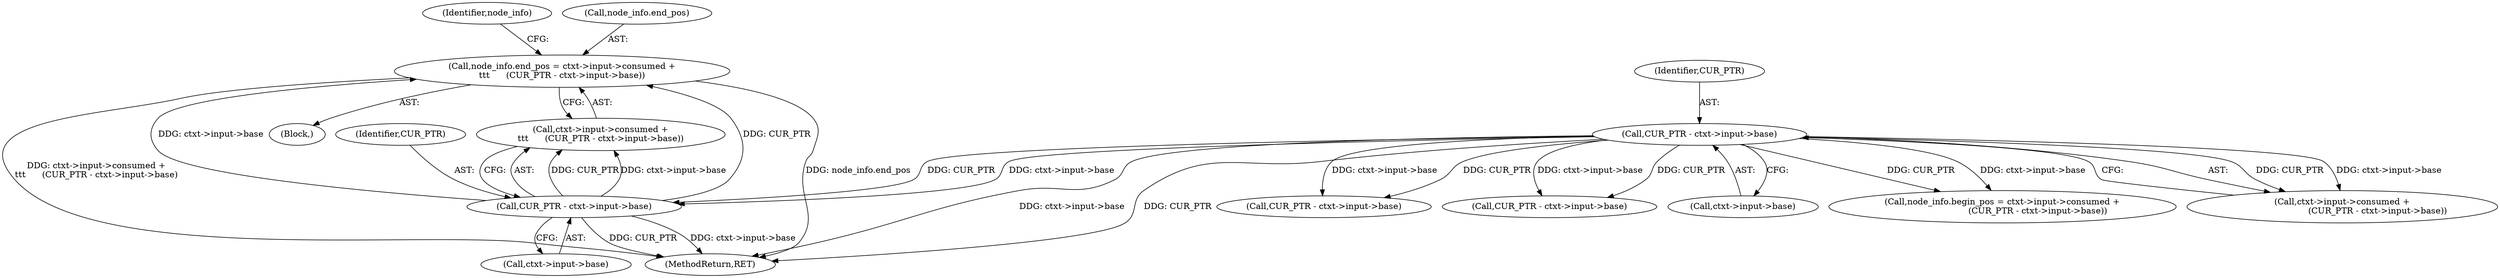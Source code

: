 digraph "0_Chrome_d0947db40187f4708c58e64cbd6013faf9eddeed_13@integer" {
"1000402" [label="(Call,node_info.end_pos = ctxt->input->consumed +\n\t\t\t      (CUR_PTR - ctxt->input->base))"];
"1000412" [label="(Call,CUR_PTR - ctxt->input->base)"];
"1000174" [label="(Call,CUR_PTR - ctxt->input->base)"];
"1000413" [label="(Identifier,CUR_PTR)"];
"1000402" [label="(Call,node_info.end_pos = ctxt->input->consumed +\n\t\t\t      (CUR_PTR - ctxt->input->base))"];
"1000168" [label="(Call,ctxt->input->consumed +\n                          (CUR_PTR - ctxt->input->base))"];
"1000164" [label="(Call,node_info.begin_pos = ctxt->input->consumed +\n                          (CUR_PTR - ctxt->input->base))"];
"1000401" [label="(Block,)"];
"1000491" [label="(Call,CUR_PTR - ctxt->input->base)"];
"1000421" [label="(Identifier,node_info)"];
"1000624" [label="(MethodReturn,RET)"];
"1000414" [label="(Call,ctxt->input->base)"];
"1000403" [label="(Call,node_info.end_pos)"];
"1000175" [label="(Identifier,CUR_PTR)"];
"1000412" [label="(Call,CUR_PTR - ctxt->input->base)"];
"1000599" [label="(Call,CUR_PTR - ctxt->input->base)"];
"1000174" [label="(Call,CUR_PTR - ctxt->input->base)"];
"1000406" [label="(Call,ctxt->input->consumed +\n\t\t\t      (CUR_PTR - ctxt->input->base))"];
"1000176" [label="(Call,ctxt->input->base)"];
"1000402" -> "1000401"  [label="AST: "];
"1000402" -> "1000406"  [label="CFG: "];
"1000403" -> "1000402"  [label="AST: "];
"1000406" -> "1000402"  [label="AST: "];
"1000421" -> "1000402"  [label="CFG: "];
"1000402" -> "1000624"  [label="DDG: node_info.end_pos"];
"1000402" -> "1000624"  [label="DDG: ctxt->input->consumed +\n\t\t\t      (CUR_PTR - ctxt->input->base)"];
"1000412" -> "1000402"  [label="DDG: CUR_PTR"];
"1000412" -> "1000402"  [label="DDG: ctxt->input->base"];
"1000412" -> "1000406"  [label="AST: "];
"1000412" -> "1000414"  [label="CFG: "];
"1000413" -> "1000412"  [label="AST: "];
"1000414" -> "1000412"  [label="AST: "];
"1000406" -> "1000412"  [label="CFG: "];
"1000412" -> "1000624"  [label="DDG: ctxt->input->base"];
"1000412" -> "1000624"  [label="DDG: CUR_PTR"];
"1000412" -> "1000406"  [label="DDG: CUR_PTR"];
"1000412" -> "1000406"  [label="DDG: ctxt->input->base"];
"1000174" -> "1000412"  [label="DDG: CUR_PTR"];
"1000174" -> "1000412"  [label="DDG: ctxt->input->base"];
"1000174" -> "1000168"  [label="AST: "];
"1000174" -> "1000176"  [label="CFG: "];
"1000175" -> "1000174"  [label="AST: "];
"1000176" -> "1000174"  [label="AST: "];
"1000168" -> "1000174"  [label="CFG: "];
"1000174" -> "1000624"  [label="DDG: ctxt->input->base"];
"1000174" -> "1000624"  [label="DDG: CUR_PTR"];
"1000174" -> "1000164"  [label="DDG: CUR_PTR"];
"1000174" -> "1000164"  [label="DDG: ctxt->input->base"];
"1000174" -> "1000168"  [label="DDG: CUR_PTR"];
"1000174" -> "1000168"  [label="DDG: ctxt->input->base"];
"1000174" -> "1000491"  [label="DDG: CUR_PTR"];
"1000174" -> "1000491"  [label="DDG: ctxt->input->base"];
"1000174" -> "1000599"  [label="DDG: CUR_PTR"];
"1000174" -> "1000599"  [label="DDG: ctxt->input->base"];
}
